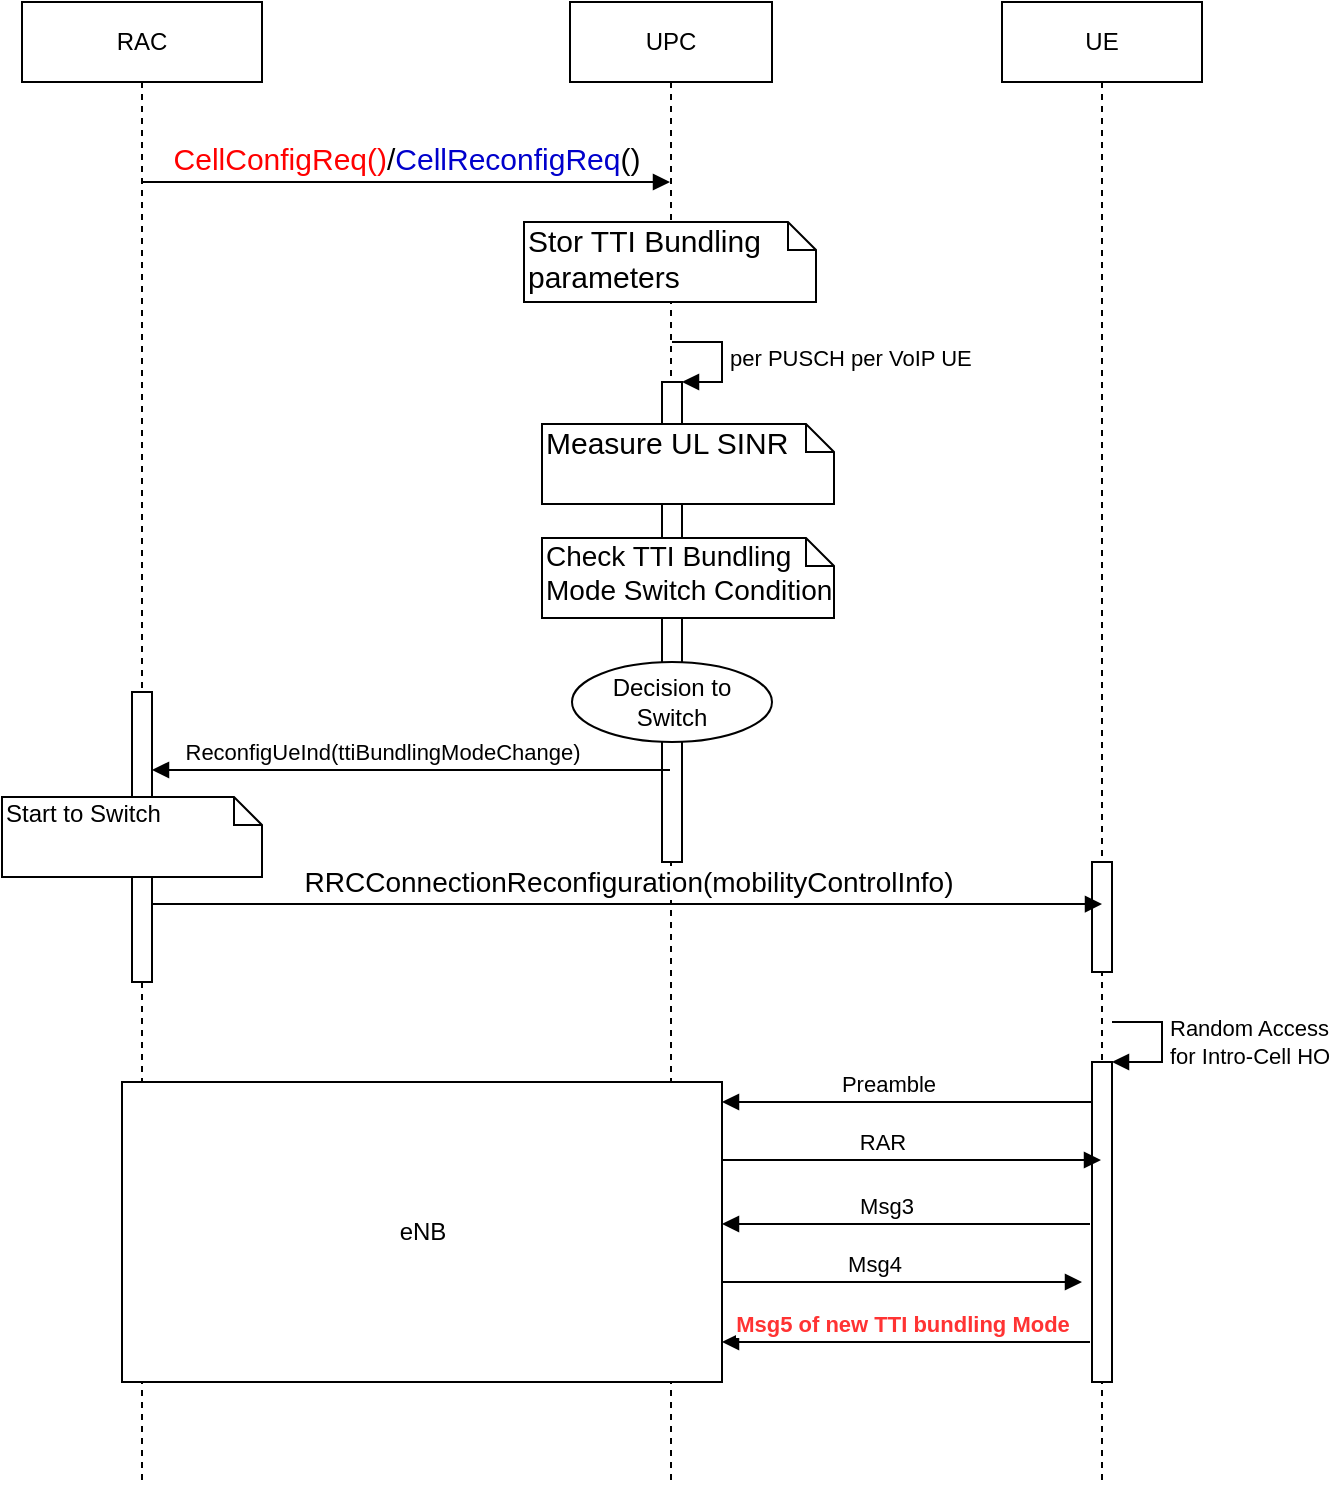<mxfile version="13.0.3" type="github">
  <diagram id="AzihkOkHEE6bgdJXUsL3" name="Page-1">
    <mxGraphModel dx="1422" dy="842" grid="1" gridSize="10" guides="1" tooltips="1" connect="1" arrows="1" fold="1" page="1" pageScale="1" pageWidth="827" pageHeight="1169" math="0" shadow="0">
      <root>
        <mxCell id="0" />
        <mxCell id="1" parent="0" />
        <mxCell id="QmGi6Z0HYi6i0dTe3OUJ-1" value="RAC" style="shape=umlLifeline;perimeter=lifelinePerimeter;whiteSpace=wrap;html=1;container=1;collapsible=0;recursiveResize=0;outlineConnect=0;" parent="1" vertex="1">
          <mxGeometry x="140" y="200" width="120" height="740" as="geometry" />
        </mxCell>
        <mxCell id="LdvHdD_S3E-34ybEkYcV-18" value="" style="html=1;points=[];perimeter=orthogonalPerimeter;" vertex="1" parent="QmGi6Z0HYi6i0dTe3OUJ-1">
          <mxGeometry x="55" y="345" width="10" height="145" as="geometry" />
        </mxCell>
        <mxCell id="QmGi6Z0HYi6i0dTe3OUJ-22" value="Start to Switch" style="shape=note;whiteSpace=wrap;html=1;size=14;verticalAlign=top;align=left;spacingTop=-6;" parent="QmGi6Z0HYi6i0dTe3OUJ-1" vertex="1">
          <mxGeometry x="-10" y="397.5" width="130" height="40" as="geometry" />
        </mxCell>
        <mxCell id="QmGi6Z0HYi6i0dTe3OUJ-2" value="UPC" style="shape=umlLifeline;perimeter=lifelinePerimeter;whiteSpace=wrap;html=1;container=1;collapsible=0;recursiveResize=0;outlineConnect=0;" parent="1" vertex="1">
          <mxGeometry x="414" y="200" width="101" height="740" as="geometry" />
        </mxCell>
        <mxCell id="QmGi6Z0HYi6i0dTe3OUJ-12" value="" style="html=1;points=[];perimeter=orthogonalPerimeter;" parent="QmGi6Z0HYi6i0dTe3OUJ-2" vertex="1">
          <mxGeometry x="46" y="190" width="10" height="240" as="geometry" />
        </mxCell>
        <mxCell id="QmGi6Z0HYi6i0dTe3OUJ-13" value="per PUSCH per VoIP UE" style="edgeStyle=orthogonalEdgeStyle;html=1;align=left;spacingLeft=2;endArrow=block;rounded=0;entryX=1;entryY=0;" parent="QmGi6Z0HYi6i0dTe3OUJ-2" target="QmGi6Z0HYi6i0dTe3OUJ-12" edge="1">
          <mxGeometry relative="1" as="geometry">
            <mxPoint x="51" y="170" as="sourcePoint" />
            <Array as="points">
              <mxPoint x="76" y="170" />
            </Array>
          </mxGeometry>
        </mxCell>
        <mxCell id="QmGi6Z0HYi6i0dTe3OUJ-20" value="Decision to Switch" style="ellipse;whiteSpace=wrap;html=1;" parent="QmGi6Z0HYi6i0dTe3OUJ-2" vertex="1">
          <mxGeometry x="1" y="330" width="100" height="40" as="geometry" />
        </mxCell>
        <mxCell id="QmGi6Z0HYi6i0dTe3OUJ-6" value="&lt;font style=&quot;font-size: 15px&quot; color=&quot;#FF0000&quot;&gt;CellConfigReq&lt;/font&gt;&lt;font style=&quot;font-size: 15px&quot;&gt;&lt;font color=&quot;#FF0000&quot;&gt;()&lt;/font&gt;/&lt;font color=&quot;#0000CC&quot;&gt;CellReconfigReq&lt;/font&gt;()&lt;/font&gt;" style="html=1;verticalAlign=bottom;endArrow=block;" parent="1" source="QmGi6Z0HYi6i0dTe3OUJ-1" target="QmGi6Z0HYi6i0dTe3OUJ-2" edge="1">
          <mxGeometry width="80" relative="1" as="geometry">
            <mxPoint x="240" y="290" as="sourcePoint" />
            <mxPoint x="320" y="290" as="targetPoint" />
            <Array as="points">
              <mxPoint x="270" y="290" />
            </Array>
          </mxGeometry>
        </mxCell>
        <mxCell id="QmGi6Z0HYi6i0dTe3OUJ-8" value="&lt;div style=&quot;font-size: 15px&quot;&gt;&lt;font style=&quot;font-size: 15px&quot;&gt;Stor TTI Bundling&lt;/font&gt;&lt;/div&gt;&lt;div style=&quot;font-size: 15px&quot;&gt;&lt;font style=&quot;font-size: 15px&quot;&gt; parameters&lt;/font&gt;&lt;/div&gt;" style="shape=note;whiteSpace=wrap;html=1;size=14;verticalAlign=top;align=left;spacingTop=-6;" parent="1" vertex="1">
          <mxGeometry x="391" y="310" width="146" height="40" as="geometry" />
        </mxCell>
        <mxCell id="QmGi6Z0HYi6i0dTe3OUJ-9" value="&lt;font style=&quot;font-size: 15px&quot;&gt;Measure UL SINR&lt;/font&gt;" style="shape=note;whiteSpace=wrap;html=1;size=14;verticalAlign=top;align=left;spacingTop=-6;" parent="1" vertex="1">
          <mxGeometry x="400" y="411" width="146" height="40" as="geometry" />
        </mxCell>
        <mxCell id="QmGi6Z0HYi6i0dTe3OUJ-14" value="&lt;font style=&quot;font-size: 14px&quot;&gt;Check TTI Bundling Mode Switch Condition&lt;/font&gt;" style="shape=note;whiteSpace=wrap;html=1;size=14;verticalAlign=top;align=left;spacingTop=-6;" parent="1" vertex="1">
          <mxGeometry x="400" y="468" width="146" height="40" as="geometry" />
        </mxCell>
        <mxCell id="QmGi6Z0HYi6i0dTe3OUJ-15" value="Preamble" style="html=1;verticalAlign=bottom;endArrow=block;" parent="1" edge="1" target="LdvHdD_S3E-34ybEkYcV-13">
          <mxGeometry x="0.111" width="80" relative="1" as="geometry">
            <mxPoint x="676" y="750" as="sourcePoint" />
            <mxPoint x="470" y="750" as="targetPoint" />
            <Array as="points">
              <mxPoint x="596" y="750" />
            </Array>
            <mxPoint as="offset" />
          </mxGeometry>
        </mxCell>
        <mxCell id="QmGi6Z0HYi6i0dTe3OUJ-16" value="UE" style="shape=umlLifeline;perimeter=lifelinePerimeter;whiteSpace=wrap;html=1;container=1;collapsible=0;recursiveResize=0;outlineConnect=0;" parent="1" vertex="1">
          <mxGeometry x="630" y="200" width="100" height="740" as="geometry" />
        </mxCell>
        <mxCell id="LdvHdD_S3E-34ybEkYcV-5" value="" style="html=1;points=[];perimeter=orthogonalPerimeter;" vertex="1" parent="QmGi6Z0HYi6i0dTe3OUJ-16">
          <mxGeometry x="45" y="530" width="10" height="160" as="geometry" />
        </mxCell>
        <mxCell id="LdvHdD_S3E-34ybEkYcV-6" value="&lt;div&gt;Random Access&lt;/div&gt;&lt;div&gt;for Intro-Cell HO&lt;/div&gt;" style="edgeStyle=orthogonalEdgeStyle;html=1;align=left;spacingLeft=2;endArrow=block;rounded=0;entryX=1;entryY=0;" edge="1" target="LdvHdD_S3E-34ybEkYcV-5" parent="QmGi6Z0HYi6i0dTe3OUJ-16">
          <mxGeometry relative="1" as="geometry">
            <mxPoint x="55" y="510" as="sourcePoint" />
            <Array as="points">
              <mxPoint x="80" y="510" />
            </Array>
          </mxGeometry>
        </mxCell>
        <mxCell id="LdvHdD_S3E-34ybEkYcV-22" value="" style="html=1;points=[];perimeter=orthogonalPerimeter;" vertex="1" parent="QmGi6Z0HYi6i0dTe3OUJ-16">
          <mxGeometry x="45" y="430" width="10" height="55" as="geometry" />
        </mxCell>
        <mxCell id="QmGi6Z0HYi6i0dTe3OUJ-21" value="&lt;div style=&quot;font-size: 14px&quot;&gt;&lt;font style=&quot;font-size: 14px&quot;&gt;RRCConnectionReconfiguration(mobilityControlInfo)&lt;/font&gt;&lt;/div&gt;" style="html=1;verticalAlign=bottom;endArrow=block;entryX=0.5;entryY=0.382;entryDx=0;entryDy=0;entryPerimeter=0;" parent="1" edge="1" target="LdvHdD_S3E-34ybEkYcV-22" source="LdvHdD_S3E-34ybEkYcV-18">
          <mxGeometry width="80" relative="1" as="geometry">
            <mxPoint x="200" y="671" as="sourcePoint" />
            <mxPoint x="670" y="681" as="targetPoint" />
          </mxGeometry>
        </mxCell>
        <mxCell id="LdvHdD_S3E-34ybEkYcV-11" value="RAR" style="html=1;verticalAlign=bottom;endArrow=block;" edge="1" parent="1" source="LdvHdD_S3E-34ybEkYcV-13">
          <mxGeometry x="-0.156" width="80" relative="1" as="geometry">
            <mxPoint x="490" y="779" as="sourcePoint" />
            <mxPoint x="679.5" y="779" as="targetPoint" />
            <mxPoint as="offset" />
          </mxGeometry>
        </mxCell>
        <mxCell id="LdvHdD_S3E-34ybEkYcV-12" value="Msg3" style="html=1;verticalAlign=bottom;endArrow=block;" edge="1" parent="1" target="LdvHdD_S3E-34ybEkYcV-13">
          <mxGeometry x="0.111" width="80" relative="1" as="geometry">
            <mxPoint x="674" y="811" as="sourcePoint" />
            <mxPoint x="500" y="811" as="targetPoint" />
            <Array as="points">
              <mxPoint x="594" y="811" />
            </Array>
            <mxPoint as="offset" />
          </mxGeometry>
        </mxCell>
        <mxCell id="LdvHdD_S3E-34ybEkYcV-14" value="Msg4" style="html=1;verticalAlign=bottom;endArrow=block;" edge="1" parent="1" source="LdvHdD_S3E-34ybEkYcV-13">
          <mxGeometry x="-0.156" width="80" relative="1" as="geometry">
            <mxPoint x="490" y="840" as="sourcePoint" />
            <mxPoint x="670" y="840" as="targetPoint" />
            <mxPoint as="offset" />
          </mxGeometry>
        </mxCell>
        <mxCell id="LdvHdD_S3E-34ybEkYcV-16" value="&lt;font color=&quot;#FF3333&quot;&gt;Msg5 of new TTI bundling Mode&lt;/font&gt;" style="html=1;verticalAlign=bottom;endArrow=block;fontStyle=1" edge="1" parent="1" target="LdvHdD_S3E-34ybEkYcV-13">
          <mxGeometry x="0.022" width="80" relative="1" as="geometry">
            <mxPoint x="674" y="870" as="sourcePoint" />
            <mxPoint x="490" y="870" as="targetPoint" />
            <Array as="points">
              <mxPoint x="594" y="870" />
            </Array>
            <mxPoint as="offset" />
          </mxGeometry>
        </mxCell>
        <mxCell id="LdvHdD_S3E-34ybEkYcV-13" value="eNB" style="html=1;points=[];perimeter=orthogonalPerimeter;" vertex="1" parent="1">
          <mxGeometry x="190" y="740" width="300" height="150" as="geometry" />
        </mxCell>
        <mxCell id="LdvHdD_S3E-34ybEkYcV-21" value="ReconfigUeInd(ttiBundlingModeChange)" style="html=1;verticalAlign=bottom;endArrow=block;" edge="1" parent="1" source="QmGi6Z0HYi6i0dTe3OUJ-2" target="LdvHdD_S3E-34ybEkYcV-18">
          <mxGeometry x="0.111" width="80" relative="1" as="geometry">
            <mxPoint x="400" y="584" as="sourcePoint" />
            <mxPoint x="214" y="584" as="targetPoint" />
            <Array as="points">
              <mxPoint x="320" y="584" />
            </Array>
            <mxPoint as="offset" />
          </mxGeometry>
        </mxCell>
      </root>
    </mxGraphModel>
  </diagram>
</mxfile>
